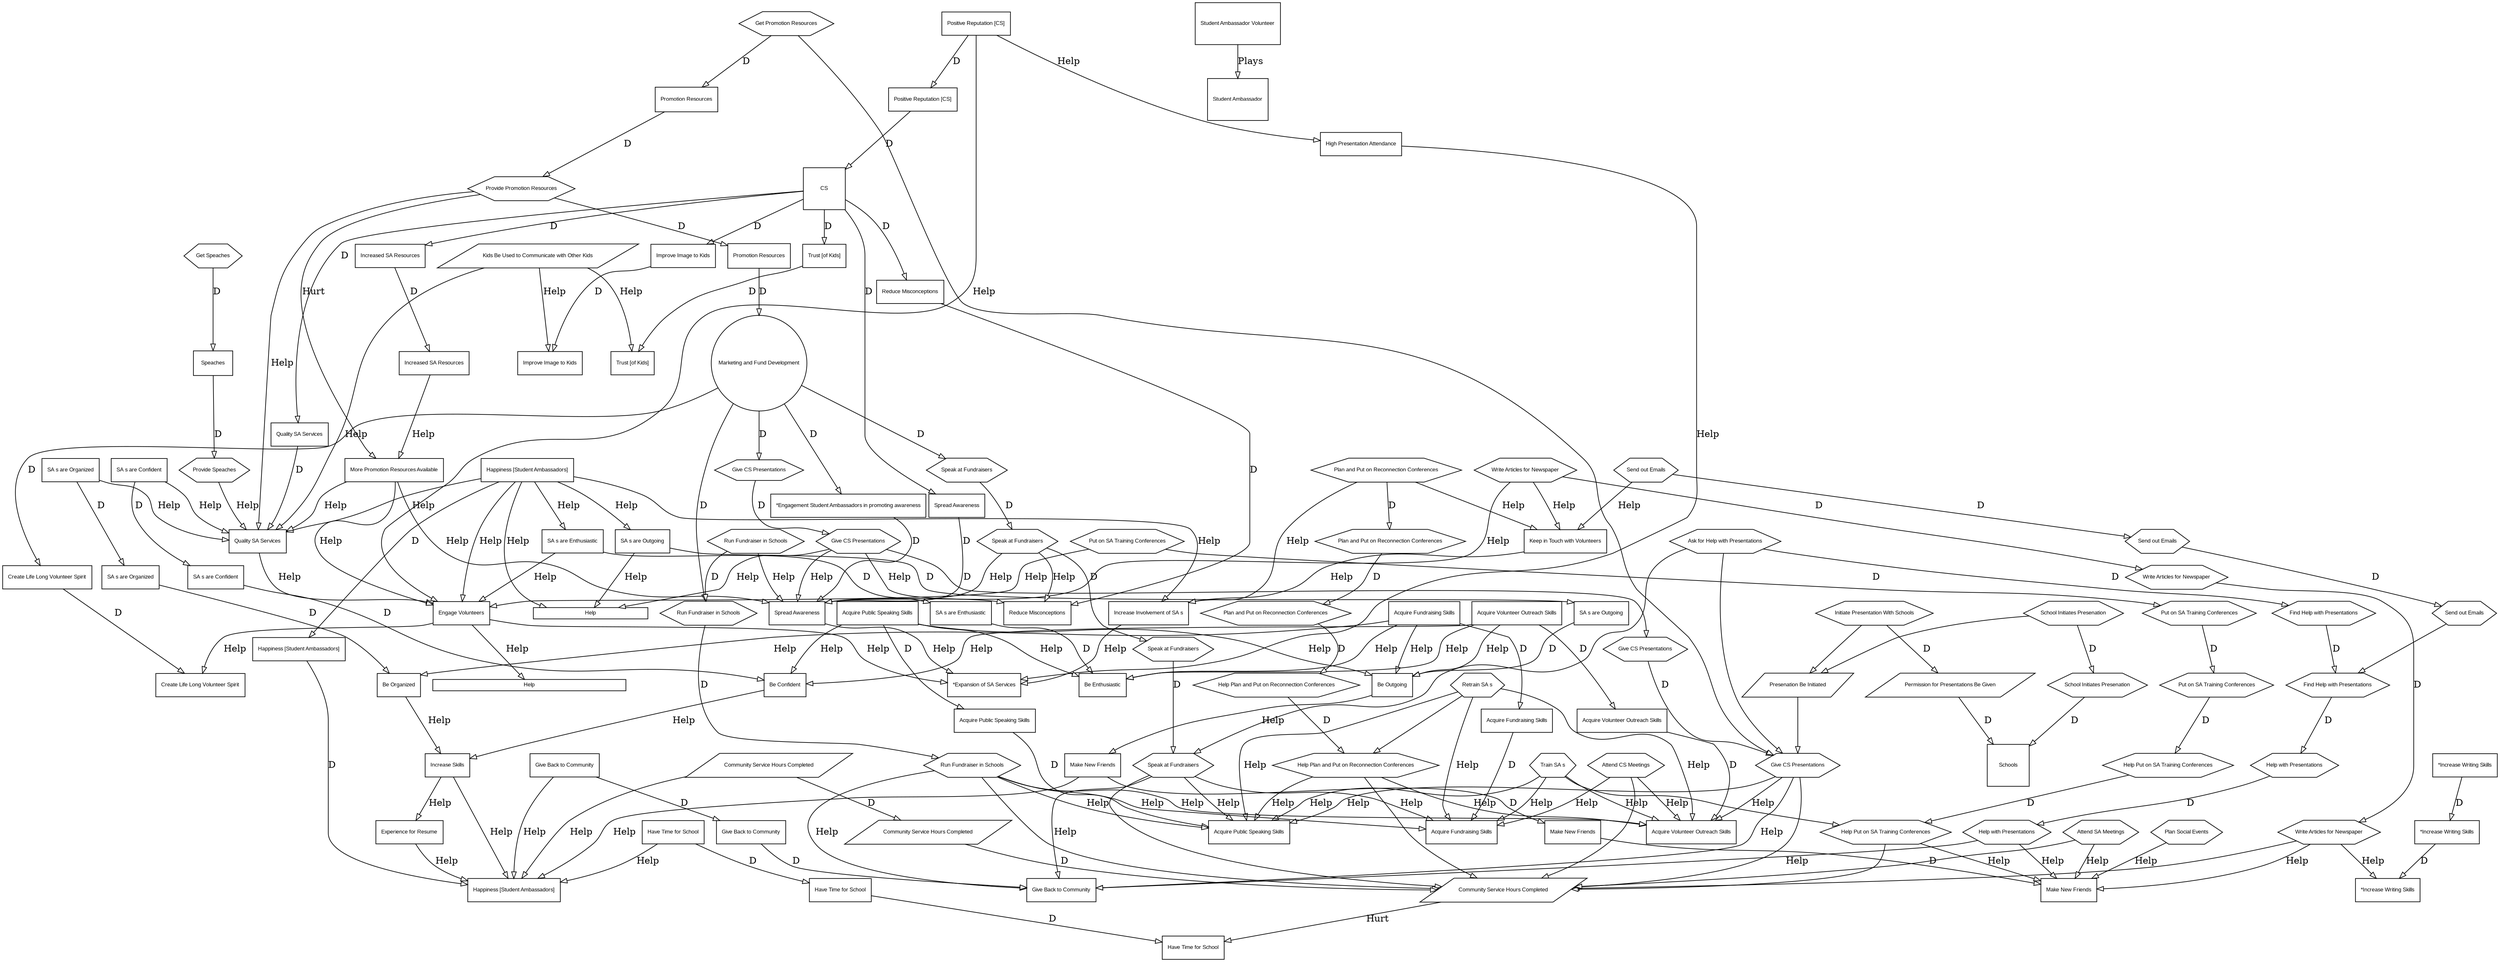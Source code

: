  digraph  RootGraph {
  node [color="#000000", fillcolor="#FFFFFF", fontname=Arial, fontsize="8", style=filled];
  edge [color="#000000", fillcolor="#FFFFFF"];
  subgraph Connector {
      node [color="#000000", fillcolor="#FFFFFF", fontname=Arial, fontsize="8", style=filled];
      "Help" [width="2.39352987201184", height="0", pos="848.457564991365,857.900787401575", label=Help, shape=box];
      "Help1" [width="4.03345053374947", height="0", pos="743.194350018441,753.285060989674", label=Help, shape=box];
      "*Engagement Student Ambassadors in promoting awareness" [width="0.816179286622626", height="0.490638069621911", pos="199.07905511811,634.6188760182", label="*Engagement Student Ambassadors in promoting awareness", shape=box];
      "Give CS Presentations3" [width="0.78125", height="0.43700787401575", pos="720.341456692913,423.63779527559", label="Give CS Presentations", sides="6", shape=polygon];
  }
  "CS" [width="0.875", height="0.875", pos="45.2910889886721,883.093700787402", label=CS, shape=box];
  "Quality SA Services" [width="0.816179286622626", height="0.490638069621911", pos="352.652060617627,1066.48186814418", label="Quality SA Services", shape=box];
  "Improve Image to Kids" [width="0.816179286622626", height="0.490638069621911", pos="239.526744906478,1052.83624209204", label="Improve Image to Kids", shape=box];
  "Reduce Misconceptions" [width="0.816179286622626", height="0.490638069621911", pos="284.11842519685,985.459842519685", label="Reduce Misconceptions", shape=box];
  "Quality SA Services1" [width="0.816179286622626", height="0.490638069621911", pos="581.756220472441,1081.18269878495", label="Quality SA Services", shape=box];
  "Improve Image to Kids1" [width="0.816179286622626", height="0.490638069621911", pos="383.713162979832,992.125984251968", label="Improve Image to Kids", shape=box];
  "Reduce Misconceptions1" [width="0.816179286622626", height="0.490638069621911", pos="338.739343331675,932.25667129379", label="Reduce Misconceptions", shape=box];
  "Kids Be Used to Communicate with Other Kids" [width="0.812499999999998", height="0.5", pos="496.584396075286,957.113385826772", label="Kids Be Used to Communicate with Other Kids", shape=parallelogram];
  "Trust [of Kids]" [width="0.816179286622626", height="0.490638069621911", pos="140.314146481281,1031.46926971899", label="Trust [of Kids]", shape=box];
  "Trust [of Kids]1" [width="0.816179286622626", height="0.490638069621911", pos="324.566114985218,872.074015748031", label="Trust [of Kids]", shape=box];
  "Engage Volunteers" [width="0.816179286622626", height="0.490638069621911", pos="820.629107111202,957.113385826772", label="Engage Volunteers", shape=box];
  "*Expansion of SA Services" [width="0.816179286622626", height="0.490638069621911", pos="709.315275590551,1045.64249806544", label="*Expansion of SA Services", shape=box];
  "Happiness [Student Ambassadors]" [width="0.816179286622626", height="0.490638069621911", pos="891.495248843486,882.757501934556", label="Happiness [Student Ambassadors]", shape=box];
  "Happiness [Student Ambassadors]1" [width="0.816179286622626", height="0.490638069621911", pos="1004.88107561514,889.73698625442", label="Happiness [Student Ambassadors]", shape=box];
  "Happiness [Student Ambassadors]2" [width="0.816179286622626", height="0.490638069621911", pos="1245.8259575049,1027.97952755906", label="Happiness [Student Ambassadors]", shape=box];
  "Increase Skills" [width="0.816179286622626", height="0.490638069621911", pos="1174.95981577262,914.593700787402", label="Increase Skills", shape=box];
  "Spread Awareness" [width="0.816179286622626", height="0.490638069621911", pos="312.464881889764,818.870844522137", label="Spread Awareness", shape=box];
  "Increase Involvement of SA s" [width="0.816179286622626", height="0.490638069621911", pos="724.688503937008,947.34395862747", label="Increase Involvement of SA s", shape=box];
  "Make New Friends" [width="0.816179286622626", height="0.490638069621911", pos="1375.45700787402,769.371675162902", label="Make New Friends", shape=box];
  "Give Back to Community" [width="0.816179286622626", height="0.490638069621911", pos="1403.80346456693,840.237816895186", label="Give Back to Community", shape=box];
  "SA s are Enthusiastic" [width="0.816179286622626", height="0.490638069621911", pos="905.668477189942,776.351159482767", label="SA s are Enthusiastic", shape=box];
  "SA s are Outgoing" [width="0.816179286622626", height="0.490638069621911", pos="893.567244094488,741.025218469989", label="SA s are Outgoing", shape=box];
  "SA s are Enthusiastic1" [width="0.816179286622626", height="0.490638069621911", pos="992.779842519685,826.064588548729", label="SA s are Enthusiastic", shape=box];
  "SA s are Outgoing1" [width="0.816179286622626", height="0.490638069621911", pos="1004.88107561514,776.351159482767", label="SA s are Outgoing", shape=box];
  "SA s are Confident" [width="0.816179286622626", height="0.490638069621911", pos="891.495248843486,705.485017750483", label="SA s are Confident", shape=box];
  "SA s are Confident1" [width="0.816179286622626", height="0.490638069621911", pos="1006.95307086614,733.831474443397", label="SA s are Confident", shape=box];
  "Be Outgoing" [width="0.816179286622626", height="0.490638069621911", pos="1089.92044569388,826.064588548729", label="Be Outgoing", shape=box];
  "Be Confident" [width="0.816179286622626", height="0.490638069621911", pos="1104.09367404034,790.524387829223", label="Be Confident", shape=box];
  "Be Enthusiastic" [width="0.816179286622626", height="0.490638069621911", pos="1075.74721734742,868.584273588099", label="Be Enthusiastic", shape=box];
  "SA s are Organized" [width="0.816179286622626", height="0.490638069621911", pos="879.394015748031,677.13856105757", label="SA s are Organized", shape=box];
  "SA s are Organized1" [width="0.816179286622626", height="0.490638069621911", pos="1006.95307086614,684.332305084162", label="SA s are Organized", shape=box];
  "Be Organized" [width="0.816179286622626", height="0.490638069621911", pos="1132.44013073325,755.198446816446", label="Be Organized", shape=box];
  "Create Life Long Volunteer Spirit" [width="0.816179286622626", height="0.490638069621911", pos="834.802335457659,344.174824769202", label="Create Life Long Volunteer Spirit", shape=box];
  "Create Life Long Volunteer Spirit1" [width="0.816179286622626", height="0.490638069621911", pos="836.874330708661,602.782677165354", label="Create Life Long Volunteer Spirit", shape=box];
  "Marketing and Fund Development" [width="0.875", height="0.875", pos="810.645419697333,89.3929133858268", label="Marketing and Fund Development", shape=circle];
  "Have Time for School" [width="0.816179286622626", height="0.490638069621911", pos="1415.90469766238,875.563757907964", label="Have Time for School", shape=box];
  "Keep in Touch with Volunteers" [width="0.816179286622626", height="0.490638069621911", pos="650.550366953722,882.757501934556", label="Keep in Touch with Volunteers", shape=box];
  "Increased SA Resources" [width="0.816179286622626", height="0.490638069621911", pos="170.732598425197,826.064588548729", label="Increased SA Resources", shape=box];
  "Increased SA Resources1" [width="0.816179286622626", height="0.490638069621911", pos="312.847021247548,733.518131855816", label="Increased SA Resources", shape=box];
  "Positive Reputation [CS]" [width="0.816179286622626", height="0.490638069621911", pos="326.638110236221,673.648818897638", label="Positive Reputation [CS]", shape=box];
  "High Presentation Attendance" [width="0.816179286622626", height="0.490638069621911", pos="481.507624421743,857.900787401575", label="High Presentation Attendance", shape=box];
  "Positive Reputation [CS]1" [width="0.816179286622626", height="0.490638069621911", pos="184.905826771654,744.514960629921", label="Positive Reputation [CS]", shape=box];
  "More Promotion Resources Available" [width="0.816179286622626", height="0.490638069621911", pos="440.023937007874,655.985848391249", label="More Promotion Resources Available", shape=box];
  "Provide Promotion Resources" [width="0.78125", height="0.5", pos="608.84522284694,493.223622047244", label="Provide Promotion Resources", sides="6", shape=polygon];
  "Acquire Public Speaking Skills" [width="0.816179286622626", height="0.490638069621911", pos="1290.41763779528,712.678761777076", label="Acquire Public Speaking Skills", shape=box];
  "Acquire Fundraising Skills" [width="0.816179286622626", height="0.490638069621911", pos="1332.93732283465,741.025218469989", label="Acquire Fundraising Skills", shape=box];
  "Acquire Volunteer Outreach Skills" [width="0.816179286622626", height="0.490638069621911", pos="1403.80346456693,801.207874015748", label="Acquire Volunteer Outreach Skills", shape=box];
  "Acquire Volunteer Outreach Skills1" [width="0.816179286622626", height="0.490638069621911", pos="1432.14992125984,655.985848391249", label="Acquire Volunteer Outreach Skills", shape=box];
  "Acquire Fundraising Skills1" [width="0.816179286622626", height="0.490638069621911", pos="1304.59086614173,634.6188760182", label="Acquire Fundraising Skills", shape=box];
  "Acquire Public Speaking Skills1" [width="0.816179286622626", height="0.490638069621911", pos="1246.8619551304,627.639391698335", label="Acquire Public Speaking Skills", shape=box];
  "Acquire Public Speaking Skills2" [width="0.816179286622626", height="0.490638069621911", pos="1191.20503937008,570.946478312509", label="Acquire Public Speaking Skills", shape=box];
  "Acquire Fundraising Skills2" [width="0.816179286622626", height="0.490638069621911", pos="1246.8619551304,563.752734285916", label="Acquire Fundraising Skills", shape=box];
  "Acquire Volunteer Outreach Skills2" [width="0.816179286622626", height="0.490638069621911", pos="1353.54249293797,517.743307086614", label="Acquire Volunteer Outreach Skills", shape=box];
  "Attend CS Meetings" [width="0.78125", height="0.5", pos="1430.89246694143,343.837795275591", label="Attend CS Meetings", sides="6", shape=polygon];
  "Help Plan and Put on Reconnection Conferences" [width="0.78125", height="0.5", pos="1303.33341182332,343.837795275591", label="Help Plan and Put on Reconnection Conferences", sides="6", shape=polygon];
  "Plan and Put on Reconnection Conferences" [width="0.78125", height="0.5", pos="537.979081114656,507.396850393701", label="Plan and Put on Reconnection Conferences", sides="6", shape=polygon];
  "Plan and Put on Reconnection Conferences1" [width="0.78125", height="0.5", pos="580.498766154026,414.703937007874", label="Plan and Put on Reconnection Conferences", sides="6", shape=polygon];
  "Retrain SA s" [width="0.78125", height="0.5", pos="1275.42986851623,266.451968503937", label="Retrain SA s", sides="6", shape=polygon];
  "*Increase Writing Skills" [width="0.816179286622626", height="0.490638069621911", pos="1231.65272915845,716.168503937008", label="*Increase Writing Skills", shape=box];
  "*Increase Writing Skills1" [width="0.816179286622626", height="0.490638069621911", pos="1175.99581339812,634.6188760182", label="*Increase Writing Skills", shape=box];
  "*Increase Writing Skills2" [width="0.816179286622626", height="0.490638069621911", pos="1134.51212598425,560.262992125984", label="*Increase Writing Skills", shape=box];
  "Write Articles for Newspaper" [width="0.78125", height="0.5", pos="1240.97120709891,343.837795275591", label="Write Articles for Newspaper", sides="6", shape=polygon];
  "Write Articles for Newspaper1" [width="0.78125", height="0.5", pos="863.96333308316,641.475590551181", label="Write Articles for Newspaper", sides="6", shape=polygon];
  "Write Articles for Newspaper2" [width="0.78125", height="0.5", pos="949.0027031619,542.262992125984", label="Write Articles for Newspaper", sides="6", shape=polygon];
  "Train SA s" [width="0.78125", height="0.5", pos="1218.29404174458,266.451968503937", label="Train SA s", sides="6", shape=polygon];
  "Help Put on SA Training Conferences" [width="0.78125", height="0.5", pos="1176.21727009103,337.31811023622", label="Help Put on SA Training Conferences", sides="6", shape=polygon];
  "Speak at Fundraisers" [width="0.78125", height="0.5", pos="1113.4121519808,337.31811023622", label="Speak at Fundraisers", sides="6", shape=polygon];
  "Put on SA Training Conferences" [width="0.78125", height="0.5", pos="467.5558527682,521.570078740157", label="Put on SA Training Conferences", sides="6", shape=polygon];
  "Put on SA Training Conferences1" [width="0.78125", height="0.5", pos="509.632624421743,418.530708661417", label="Put on SA Training Conferences", sides="6", shape=polygon];
  "Speak at Fundraisers1" [width="0.78125", height="0.5", pos="793.540104736704,570.609448818898", label="Speak at Fundraisers", sides="6", shape=polygon];
  "Speak at Fundraisers2" [width="0.78125", height="0.5", pos="934.829474815444,499.743307086614", label="Speak at Fundraisers", sides="6", shape=polygon];
  "Speak at Fundraisers3" [width="0.78125", height="0.5", pos="793.097191350877,379.837795275591", label="Speak at Fundraisers", sides="6", shape=polygon];
  "Give CS Presentations" [width="0.78125", height="0.5", pos="906.48301812253,461.050393700787", label="Give CS Presentations", sides="6", shape=polygon];
  "Give CS Presentations1" [width="0.78125", height="0.5", pos="1062.38852993355,337.31811023622", label="Give CS Presentations", sides="6", shape=polygon];
  "Give CS Presentations2" [width="0.78125", height="0.5", pos="751.020419697333,542.262992125984", label="Give CS Presentations", sides="6", shape=polygon];
  "Run Fundraiser in Schools" [width="0.78125", height="0.5", pos="878.136561429617,422.357480314961", label="Run Fundraiser in Schools", sides="6", shape=polygon];
  "Run Fundraiser in Schools1" [width="0.78125", height="0.5", pos="1006.52066929134,350.503937007874", label="Run Fundraiser in Schools", sides="6", shape=polygon];
  "Run Fundraiser in Schools2" [width="0.78125", height="0.5", pos="722.231049618593,507.396850393701", label="Run Fundraiser in Schools", sides="6", shape=polygon];
  "Make New Friends1" [width="0.816179286622626", height="0.490638069621911", pos="1373.38501262301,648.792104364656", label="Make New Friends", shape=box];
  "Give Back to Community1" [width="0.816179286622626", height="0.490638069621911", pos="1515.11729608758,684.332305084162", label="Give Back to Community", shape=box];
  "Make New Friends2" [width="0.816179286622626", height="0.490638069621911", pos="1304.59086614173,549.57950593946", label="Make New Friends", shape=box];
  "Give Back to Community2" [width="0.816179286622626", height="0.490638069621911", pos="1395.29952755905,478.713364207176", label="Give Back to Community", shape=box];
  "Attend SA Meetings" [width="0.78125", height="0.5", pos="1368.53026221702,343.837795275591", label="Attend SA Meetings", sides="6", shape=polygon];
  "Plan Social Events" [width="0.78125", height="0.5", pos="1034.04207324064,450.703937007874", label="Plan Social Events", sides="6", shape=polygon];
  "Put on SA Training Conferences2" [width="0.78125", height="0.5", pos="552.152309461113,195.585826771654", label="Put on SA Training Conferences", sides="6", shape=polygon];
  "Plan and Put on Reconnection Conferences2" [width="0.78125", height="0.5", pos="595.11490788631,315.491338582677", label="Plan and Put on Reconnection Conferences", sides="6", shape=polygon];
  "Help Put on SA Training Conferences1" [width="0.78125", height="0.5", pos="906.925931508357,223.932283464567", label="Help Put on SA Training Conferences", sides="6", shape=polygon];
  "Help Plan and Put on Reconnection Conferences1" [width="0.78125", height="0.5", pos="892.7527031619,262.625196850394", label="Help Plan and Put on Reconnection Conferences", sides="6", shape=polygon];
  "Find Help with Presentations" [width="0.78125", height="0.5", pos="949.0027031619,181.412598425197", label="Find Help with Presentations", sides="6", shape=polygon];
  "Find Help with Presentations1" [width="0.78125", height="0.5", pos="609.288136232767,262.625196850394", label="Find Help with Presentations", sides="6", shape=polygon];
  "Ask for Help with Presentations" [width="0.78125", height="0.5", pos="1105.35112835875,252.27874015748", label="Ask for Help with Presentations", sides="6", shape=polygon];
  "Presenation Be Initiated" [width="0.812499999999998", height="0.5", pos="1160.91904174458,248.451968503937", label="Presenation Be Initiated", shape=parallelogram];
  "Initiate Presentation With Schools" [width="0.78125", height="0.5", pos="1232.91018347686,153.066141732283", label="Initiate Presentation With Schools", sides="6", shape=polygon];
  "School Initiates Presenation" [width="0.78125", height="0.5", pos="1153.09719135088,163.412598425197", label="School Initiates Presenation", sides="6", shape=polygon];
  "School Initiates Presenation1" [width="0.78125", height="0.5", pos="1062.38852993355,110.546456692913", label="School Initiates Presenation", sides="6", shape=polygon];
  "Schools" [width="0.875", height="0.875", pos="1094.10998662647,32.7", label=Schools, shape=box];
  "Permission for Presentations Be Given" [width="0.812499999999998", height="0.5", pos="1160.91904174458,92.5464566929134", label="Permission for Presentations Be Given", shape=parallelogram];
  "Send out Emails" [width="0.78125", height="0.5", pos="481.28616772883,238.105511811024", label="Send out Emails", sides="6", shape=polygon];
  "Help with Presentations" [width="0.78125", height="0.5", pos="1085.06569528788,191.75905511811", label="Help with Presentations", sides="6", shape=polygon];
  "Help with Presentations1" [width="0.78125", height="0.5", pos="906.48301812253,124.71968503937", label="Help with Presentations", sides="6", shape=polygon];
  "Send out Emails1" [width="0.78125", height="0.5", pos="438.76648268946,422.357480314961", label="Send out Emails", sides="6", shape=polygon];
  "Send out Emails2" [width="0.78125", height="0.5", pos="410.862939382373,549.916535433071", label="Send out Emails", sides="6", shape=polygon];
  "Community Service Hours Completed" [width="0.812499999999998", height="0.5", pos="1104.22612835875,631.129133858268", label="Community Service Hours Completed", shape=parallelogram];
  "Community Service Hours Completed1" [width="0.812499999999998", height="0.5", pos="1090.05290001229,528.089763779528", label="Community Service Hours Completed", shape=parallelogram];
  "Community Service Hours Completed2" [width="0.812499999999998", height="0.5", pos="1175.09227009103,726.514960629921", label="Community Service Hours Completed", shape=parallelogram];
  "Have Time for School1" [width="0.816179286622626", height="0.490638069621911", pos="1588.05543307087,701.995275590551", label="Have Time for School", shape=box];
  "Have Time for School2" [width="0.816179286622626", height="0.490638069621911", pos="1417.97669291339,429.214194847942", label="Have Time for School", shape=box];
  "Get Promotion Resources" [width="0.78125", height="0.5", pos="1048.65821497292,252.27874015748", label="Get Promotion Resources", sides="6", shape=polygon];
  "Promotion Resources" [width="0.8125", height="0.5078125", pos="666.663136232767,371.903001968504", label="Promotion Resources", shape=box];
  "Experience for Resume" [width="0.816179286622626", height="0.490638069621911", pos="1134.51212598425,996.14332870621", label="Experience for Resume", shape=box];
  "Speaches" [width="0.8125", height="0.5078125", pos="906.704474815444,351.772588582677", label=Speaches, shape=box];
  "Provide Speaches" [width="0.78125", height="0.5", pos="665.538136232767,493.223622047244", label="Provide Speaches", sides="6", shape=polygon];
  "Get Speaches" [width="0.78125", height="0.5", pos="1011.36490788631,301.31811023622", label="Get Speaches", sides="6", shape=polygon];
  "Promotion Resources1" [width="0.8125", height="0.5078125", pos="735.722191350877,323.426131889764", label="Promotion Resources", shape=box];
  "Spread Awareness1" [width="0.816179286622626", height="0.490638069621911", pos="142.386141732284,918.083442947334", label="Spread Awareness", shape=box];
  "Student Ambassador Volunteer" [width="0.875", height="0.875", pos="1329.94778190206,1067.37307086614", label="Student Ambassador Volunteer", shape=box];
  "Student Ambassador" [width="0.875", height="0.875", pos="1023.24384489418,531.916535433071", label="Student Ambassador", shape=box];
  "CS"->"Quality SA Services" [label=D];
  "CS"->"Improve Image to Kids" [label=D];
  "CS"->"Reduce Misconceptions" [label=D];
  "Quality SA Services"->"Quality SA Services1" [label=D];
  "Improve Image to Kids"->"Improve Image to Kids1" [label=D];
  "Reduce Misconceptions"->"Reduce Misconceptions1" [label=D];
  "Kids Be Used to Communicate with Other Kids"->"Quality SA Services1" [label=Help];
  "Kids Be Used to Communicate with Other Kids"->"Improve Image to Kids1" [label=Help];
  "CS"->"Trust [of Kids]" [label=D];
  "Trust [of Kids]"->"Trust [of Kids]1" [label=D];
  "Kids Be Used to Communicate with Other Kids"->"Trust [of Kids]1" [label=Help];
  "Engage Volunteers"->"*Expansion of SA Services" [label=Help];
  "Happiness [Student Ambassadors]"->"Quality SA Services1" [label=Help];
  "Happiness [Student Ambassadors]1"->"Happiness [Student Ambassadors]2" [label=D];
  "Happiness [Student Ambassadors]"->"Happiness [Student Ambassadors]1" [label=D];
  "Increase Skills"->"Happiness [Student Ambassadors]2" [label=Help];
  "Spread Awareness"->"*Expansion of SA Services" [label=Help];
  "Happiness [Student Ambassadors]"->"Increase Involvement of SA s" [label=Help];
  "Happiness [Student Ambassadors]"->"Engage Volunteers" [label=Help];
  "Quality SA Services1"->"Engage Volunteers" [label=Help];
  "Increase Involvement of SA s"->"*Expansion of SA Services" [label=Help];
  "Make New Friends"->"Happiness [Student Ambassadors]2" [label=Help];
  "Give Back to Community"->"Happiness [Student Ambassadors]2" [label=Help];
  "Happiness [Student Ambassadors]"->"SA s are Enthusiastic" [label=Help];
  "Happiness [Student Ambassadors]"->"Help" [label=Help];
  "Happiness [Student Ambassadors]"->"SA s are Outgoing" [label=Help];
  "SA s are Enthusiastic"->"SA s are Enthusiastic1" [label=D];
  "SA s are Outgoing"->"SA s are Outgoing1" [label=D];
  "SA s are Confident"->"SA s are Confident1" [label=D];
  "Be Outgoing"->"Make New Friends" [label=Help];
  "Be Confident"->"Increase Skills" [label=Help];
  "SA s are Enthusiastic1"->"Be Enthusiastic" [label=D];
  "SA s are Outgoing1"->"Be Outgoing" [label=D];
  "SA s are Confident1"->"Be Confident" [label=D];
  "SA s are Organized"->"Quality SA Services1" [label=Help];
  "SA s are Outgoing"->"Help" [label=Help];
  "SA s are Confident"->"Quality SA Services1" [label=Help];
  "SA s are Enthusiastic"->"Engage Volunteers" [label=Help];
  "SA s are Organized"->"SA s are Organized1" [label=D];
  "SA s are Organized1"->"Be Organized" [label=D];
  "Be Organized"->"Increase Skills" [label=Help];
  "Engage Volunteers"->"Help1" [label=Help];
  "Create Life Long Volunteer Spirit"->"Create Life Long Volunteer Spirit1" [label=D];
  "Marketing and Fund Development"->"Create Life Long Volunteer Spirit" [label=D];
  "Have Time for School"->"Happiness [Student Ambassadors]2" [label=Help];
  "Keep in Touch with Volunteers"->"Increase Involvement of SA s" [label=Help];
  "Increased SA Resources"->"Increased SA Resources1" [label=D];
  "CS"->"Increased SA Resources" [label=D];
  "Positive Reputation [CS]"->"High Presentation Attendance" [label=Help];
  "Positive Reputation [CS]"->"Positive Reputation [CS]1" [label=D];
  "Positive Reputation [CS]1"->"CS" [label=D];
  "Positive Reputation [CS]"->"Engage Volunteers" [label=Help];
  "Increased SA Resources1"->"More Promotion Resources Available" [label=Help];
  "Provide Promotion Resources"->"Quality SA Services1" [label=Help];
  "More Promotion Resources Available"->"Engage Volunteers" [label=Help];
  "Acquire Public Speaking Skills"->"Be Confident" [label=Help];
  "Acquire Public Speaking Skills"->"Be Outgoing" [label=Help];
  "Acquire Public Speaking Skills"->"Be Enthusiastic" [label=Help];
  "Acquire Fundraising Skills"->"Be Organized" [label=Help];
  "Acquire Fundraising Skills"->"Be Enthusiastic" [label=Help];
  "Acquire Fundraising Skills"->"Be Outgoing" [label=Help];
  "Acquire Volunteer Outreach Skills"->"Be Enthusiastic" [label=Help];
  "Acquire Volunteer Outreach Skills"->"Be Outgoing" [label=Help];
  "Acquire Volunteer Outreach Skills"->"Be Confident" [label=Help];
  "Acquire Volunteer Outreach Skills"->"Acquire Volunteer Outreach Skills1" [label=D];
  "Acquire Fundraising Skills"->"Acquire Fundraising Skills1" [label=D];
  "Acquire Public Speaking Skills"->"Acquire Public Speaking Skills1" [label=D];
  "Acquire Public Speaking Skills1"->"Acquire Public Speaking Skills2" [label=D];
  "Acquire Fundraising Skills1"->"Acquire Fundraising Skills2" [label=D];
  "Acquire Volunteer Outreach Skills1"->"Acquire Volunteer Outreach Skills2" [label=D];
  "Attend CS Meetings"->"Acquire Volunteer Outreach Skills2" [label=Help];
  "Attend CS Meetings"->"Acquire Fundraising Skills2" [label=Help];
  "Help Plan and Put on Reconnection Conferences"->"Acquire Volunteer Outreach Skills2" [label=Help];
  "Help Plan and Put on Reconnection Conferences"->"Acquire Public Speaking Skills2" [label=Help];
  "Plan and Put on Reconnection Conferences"->"Plan and Put on Reconnection Conferences1" [label=D];
  "Plan and Put on Reconnection Conferences"->"Increase Involvement of SA s" [label=Help];
  "Plan and Put on Reconnection Conferences"->"Keep in Touch with Volunteers" [label=Help];
  "Retrain SA s"->"Help Plan and Put on Reconnection Conferences";
  "*Increase Writing Skills"->"*Increase Writing Skills1" [label=D];
  "*Increase Writing Skills1"->"*Increase Writing Skills2" [label=D];
  "Write Articles for Newspaper"->"*Increase Writing Skills2" [label=Help];
  "Write Articles for Newspaper1"->"Write Articles for Newspaper2" [label=D];
  "Write Articles for Newspaper2"->"Write Articles for Newspaper" [label=D];
  "Write Articles for Newspaper1"->"Keep in Touch with Volunteers" [label=Help];
  "Write Articles for Newspaper1"->"Spread Awareness" [label=Help];
  "Train SA s"->"Help Put on SA Training Conferences";
  "Retrain SA s"->"Acquire Volunteer Outreach Skills2" [label=Help];
  "Retrain SA s"->"Acquire Fundraising Skills2" [label=Help];
  "Retrain SA s"->"Acquire Public Speaking Skills2" [label=Help];
  "Train SA s"->"Acquire Volunteer Outreach Skills2" [label=Help];
  "Train SA s"->"Acquire Fundraising Skills2" [label=Help];
  "Train SA s"->"Acquire Public Speaking Skills2" [label=Help];
  "Speak at Fundraisers"->"Acquire Public Speaking Skills2" [label=Help];
  "Speak at Fundraisers"->"Acquire Fundraising Skills2" [label=Help];
  "Put on SA Training Conferences"->"Put on SA Training Conferences1" [label=D];
  "Speak at Fundraisers1"->"Speak at Fundraisers2" [label=D];
  "Speak at Fundraisers2"->"Speak at Fundraisers" [label=D];
  "Put on SA Training Conferences"->"Engage Volunteers" [label=Help];
  "Speak at Fundraisers1"->"Spread Awareness" [label=Help];
  "Speak at Fundraisers3"->"Speak at Fundraisers1" [label=D];
  "Marketing and Fund Development"->"Speak at Fundraisers3" [label=D];
  "Give CS Presentations"->"Give CS Presentations1" [label=D];
  "Give CS Presentations2"->"Give CS Presentations" [label=D];
  "Give CS Presentations1"->"Acquire Public Speaking Skills2" [label=Help];
  "Give CS Presentations1"->"Acquire Volunteer Outreach Skills2" [label=Help];
  "Give CS Presentations2"->"Spread Awareness" [label=Help];
  "Give CS Presentations2"->"Help" [label=Help];
  "Run Fundraiser in Schools"->"Run Fundraiser in Schools1" [label=D];
  "Run Fundraiser in Schools2"->"Run Fundraiser in Schools" [label=D];
  "Run Fundraiser in Schools2"->"Spread Awareness" [label=Help];
  "Marketing and Fund Development"->"Run Fundraiser in Schools" [label=D];
  "Run Fundraiser in Schools1"->"Acquire Volunteer Outreach Skills2" [label=Help];
  "Run Fundraiser in Schools1"->"Acquire Fundraising Skills2" [label=Help];
  "Run Fundraiser in Schools1"->"Acquire Public Speaking Skills2" [label=Help];
  "Make New Friends"->"Make New Friends1" [label=D];
  "Give Back to Community"->"Give Back to Community1" [label=D];
  "Make New Friends1"->"Make New Friends2" [label=D];
  "Give Back to Community1"->"Give Back to Community2" [label=D];
  "Attend SA Meetings"->"Make New Friends2" [label=Help];
  "Help Put on SA Training Conferences"->"Make New Friends2" [label=Help];
  "Write Articles for Newspaper"->"Make New Friends2" [label=Help];
  "Run Fundraiser in Schools1"->"Give Back to Community2" [label=Help];
  "Give CS Presentations1"->"Give Back to Community2" [label=Help];
  "Speak at Fundraisers"->"Give Back to Community2" [label=Help];
  "Plan Social Events"->"Make New Friends2" [label=Help];
  "Put on SA Training Conferences1"->"Put on SA Training Conferences2" [label=D];
  "Plan and Put on Reconnection Conferences1"->"Plan and Put on Reconnection Conferences2" [label=D];
  "Help Put on SA Training Conferences1"->"Help Put on SA Training Conferences" [label=D];
  "Help Plan and Put on Reconnection Conferences1"->"Help Plan and Put on Reconnection Conferences" [label=D];
  "Plan and Put on Reconnection Conferences2"->"Help Plan and Put on Reconnection Conferences1" [label=D];
  "Put on SA Training Conferences2"->"Help Put on SA Training Conferences1" [label=D];
  "Find Help with Presentations"->"Find Help with Presentations1" [label=D];
  "Ask for Help with Presentations"->"Find Help with Presentations" [label=D];
  "Ask for Help with Presentations"->"Give CS Presentations1";
  "Ask for Help with Presentations"->"Speak at Fundraisers";
  "Presenation Be Initiated"->"Give CS Presentations1";
  "Initiate Presentation With Schools"->"Presenation Be Initiated";
  "School Initiates Presenation"->"Presenation Be Initiated";
  "School Initiates Presenation"->"School Initiates Presenation1" [label=D];
  "School Initiates Presenation1"->"Schools" [label=D];
  "Initiate Presentation With Schools"->"Permission for Presentations Be Given" [label=D];
  "Permission for Presentations Be Given"->"Schools" [label=D];
  "Send out Emails"->"Find Help with Presentations1";
  "Help with Presentations"->"Make New Friends2" [label=Help];
  "Find Help with Presentations1"->"Help with Presentations1" [label=D];
  "Help with Presentations1"->"Help with Presentations" [label=D];
  "Help with Presentations"->"Give Back to Community2" [label=Help];
  "Send out Emails1"->"Send out Emails" [label=D];
  "Send out Emails2"->"Send out Emails1" [label=D];
  "Send out Emails2"->"Keep in Touch with Volunteers" [label=Help];
  "Community Service Hours Completed"->"Community Service Hours Completed1" [label=D];
  "Community Service Hours Completed2"->"Community Service Hours Completed" [label=D];
  "Community Service Hours Completed2"->"Happiness [Student Ambassadors]2" [label=Help];
  "Have Time for School"->"Have Time for School1" [label=D];
  "Have Time for School1"->"Have Time for School2" [label=D];
  "Run Fundraiser in Schools1"->"Community Service Hours Completed1";
  "Give CS Presentations1"->"Community Service Hours Completed1";
  "Speak at Fundraisers"->"Community Service Hours Completed1";
  "Attend CS Meetings"->"Community Service Hours Completed1";
  "Attend SA Meetings"->"Community Service Hours Completed1";
  "Help Plan and Put on Reconnection Conferences"->"Community Service Hours Completed1";
  "Write Articles for Newspaper"->"Community Service Hours Completed1";
  "Help Put on SA Training Conferences"->"Community Service Hours Completed1";
  "Community Service Hours Completed1"->"Have Time for School2" [label=Hurt];
  "Get Promotion Resources"->"Give CS Presentations1";
  "Get Promotion Resources"->"Promotion Resources" [label=D];
  "Promotion Resources"->"Provide Promotion Resources" [label=D];
  "Provide Promotion Resources"->"More Promotion Resources Available" [label=Hurt];
  "More Promotion Resources Available"->"Quality SA Services1" [label=Help];
  "High Presentation Attendance"->"*Expansion of SA Services" [label=Help];
  "Increase Skills"->"Experience for Resume" [label=Help];
  "Experience for Resume"->"Happiness [Student Ambassadors]2" [label=Help];
  "Speaches"->"Provide Speaches" [label=D];
  "Get Speaches"->"Speaches" [label=D];
  "Provide Speaches"->"Quality SA Services1" [label=Help];
  "Give CS Presentations2"->"Reduce Misconceptions1" [label=Help];
  "Speak at Fundraisers1"->"Reduce Misconceptions1" [label=Help];
  "Marketing and Fund Development"->"*Engagement Student Ambassadors in promoting awareness" [label=D];
  "Promotion Resources1"->"Marketing and Fund Development" [label=D];
  "*Engagement Student Ambassadors in promoting awareness"->"Spread Awareness" [label=D];
  "Marketing and Fund Development"->"Give CS Presentations3" [label=D];
  "Provide Promotion Resources"->"Promotion Resources1" [label=D];
  "Give CS Presentations3"->"Give CS Presentations2" [label=D];
  "CS"->"Spread Awareness1" [label=D];
  "Spread Awareness1"->"Spread Awareness" [label=D];
  "Engage Volunteers"->"Create Life Long Volunteer Spirit1" [label=Help];
  "Student Ambassador Volunteer"->"Student Ambassador" [label=Plays];
  "More Promotion Resources Available"->"Spread Awareness" [label=Help];
}
